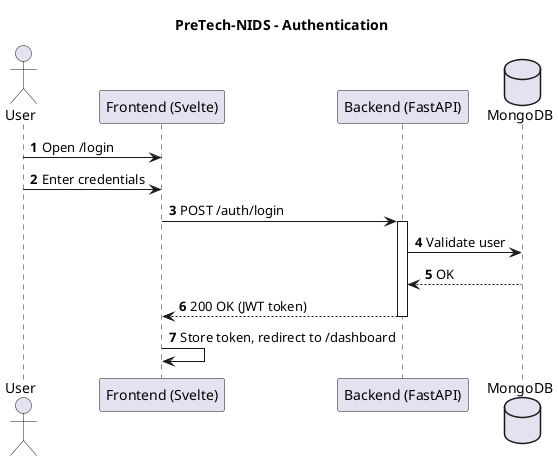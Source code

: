 @startuml
title PreTech-NIDS - Authentication
hide circle
autonumber

actor U as "User"
participant FE as "Frontend (Svelte)"
participant BE as "Backend (FastAPI)"
database DB as "MongoDB"

U -> FE : Open /login
U -> FE : Enter credentials
FE -> BE : POST /auth/login
activate BE
BE -> DB : Validate user
DB --> BE : OK
BE --> FE : 200 OK (JWT token)
deactivate BE
FE -> FE : Store token, redirect to /dashboard
@enduml



